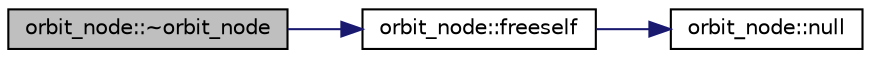 digraph "orbit_node::~orbit_node"
{
  edge [fontname="Helvetica",fontsize="10",labelfontname="Helvetica",labelfontsize="10"];
  node [fontname="Helvetica",fontsize="10",shape=record];
  rankdir="LR";
  Node3 [label="orbit_node::~orbit_node",height=0.2,width=0.4,color="black", fillcolor="grey75", style="filled", fontcolor="black"];
  Node3 -> Node4 [color="midnightblue",fontsize="10",style="solid",fontname="Helvetica"];
  Node4 [label="orbit_node::freeself",height=0.2,width=0.4,color="black", fillcolor="white", style="filled",URL="$de/df0/classorbit__node.html#a031cc1260a61e9431d21144f0dbeb65b"];
  Node4 -> Node5 [color="midnightblue",fontsize="10",style="solid",fontname="Helvetica"];
  Node5 [label="orbit_node::null",height=0.2,width=0.4,color="black", fillcolor="white", style="filled",URL="$de/df0/classorbit__node.html#aa61b03672f85f0cc9cac8cc1157a42d0"];
}
